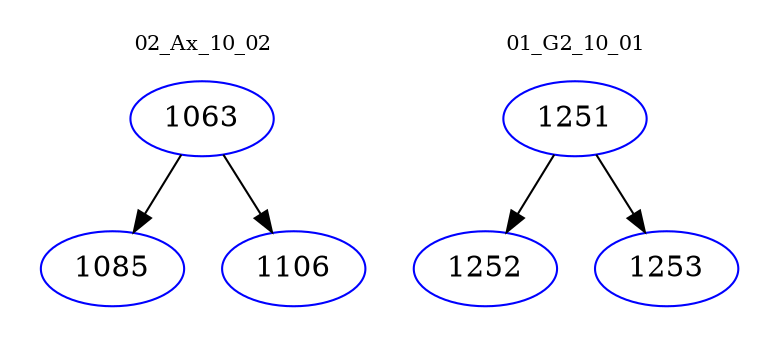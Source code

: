 digraph{
subgraph cluster_0 {
color = white
label = "02_Ax_10_02";
fontsize=10;
T0_1063 [label="1063", color="blue"]
T0_1063 -> T0_1085 [color="black"]
T0_1085 [label="1085", color="blue"]
T0_1063 -> T0_1106 [color="black"]
T0_1106 [label="1106", color="blue"]
}
subgraph cluster_1 {
color = white
label = "01_G2_10_01";
fontsize=10;
T1_1251 [label="1251", color="blue"]
T1_1251 -> T1_1252 [color="black"]
T1_1252 [label="1252", color="blue"]
T1_1251 -> T1_1253 [color="black"]
T1_1253 [label="1253", color="blue"]
}
}
